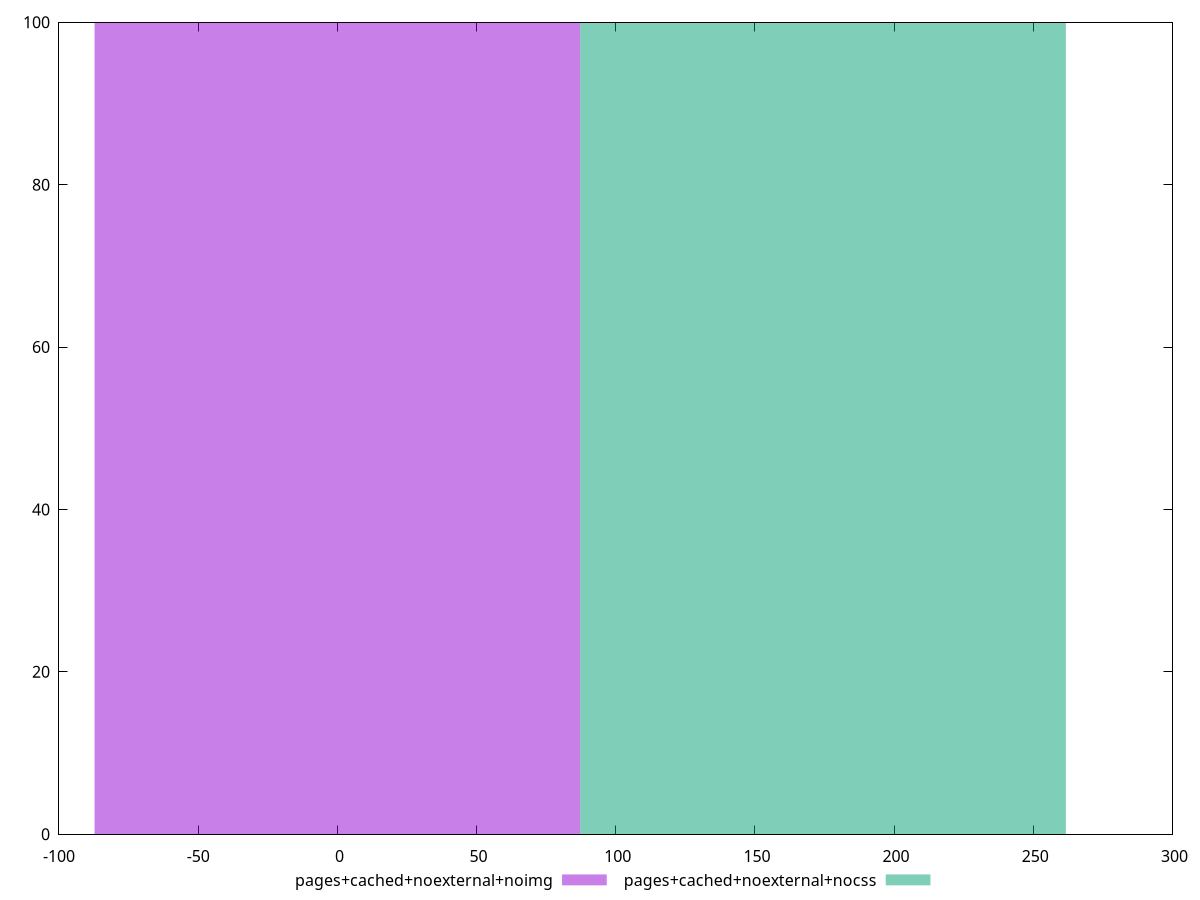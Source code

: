 reset
set terminal svg size 640, 500 enhanced background rgb 'white'
set output "reprap/unminified-javascript/comparison/histogram/8_vs_9.svg"

$pagesCachedNoexternalNoimg <<EOF
0 100
EOF

$pagesCachedNoexternalNocss <<EOF
174.46434087125579 100
EOF

set key outside below
set boxwidth 174.46434087125579
set yrange [0:100]
set style fill transparent solid 0.5 noborder

plot \
  $pagesCachedNoexternalNoimg title "pages+cached+noexternal+noimg" with boxes, \
  $pagesCachedNoexternalNocss title "pages+cached+noexternal+nocss" with boxes, \


reset